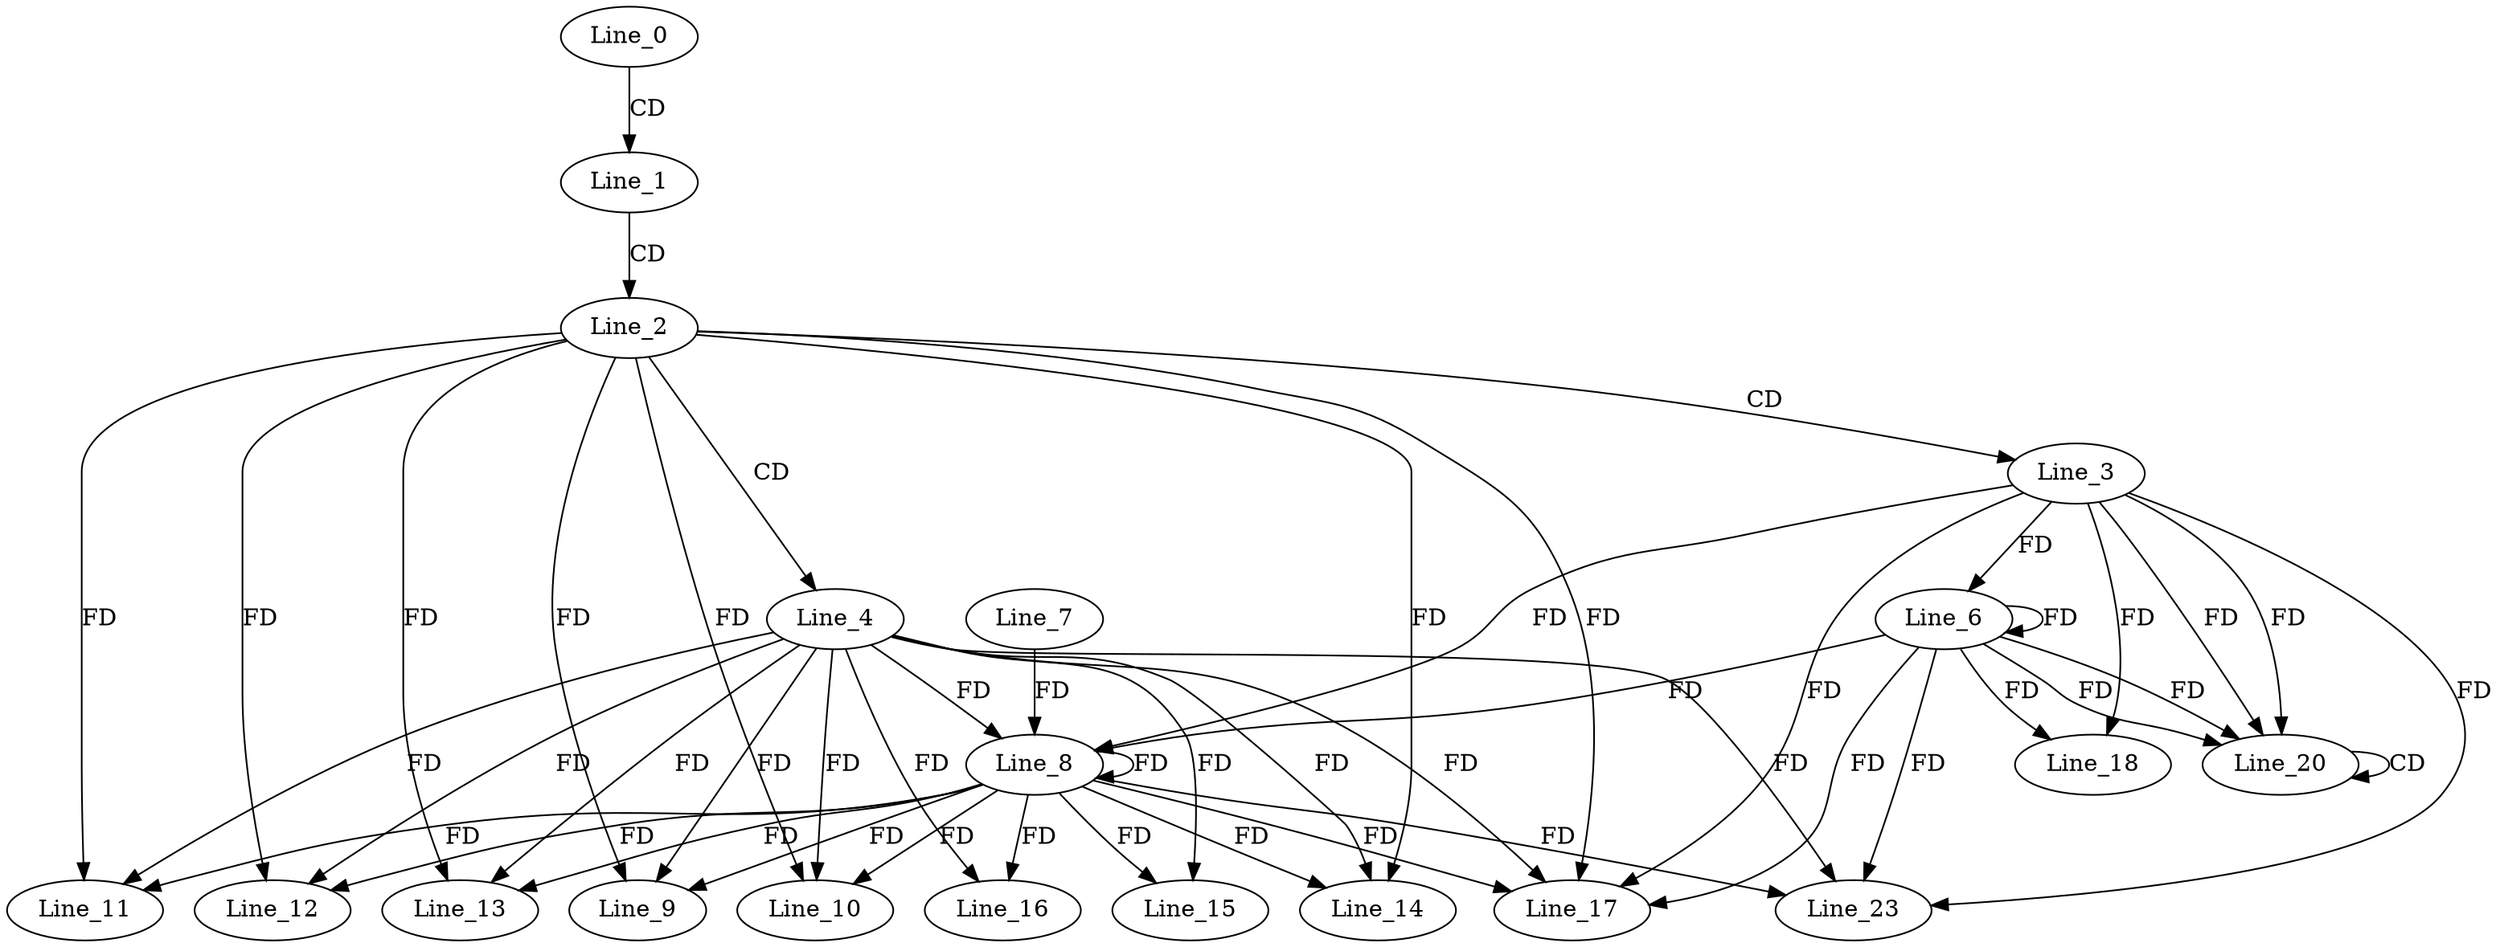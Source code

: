 digraph G {
  Line_0;
  Line_1;
  Line_2;
  Line_3;
  Line_4;
  Line_6;
  Line_6;
  Line_8;
  Line_8;
  Line_7;
  Line_9;
  Line_9;
  Line_10;
  Line_10;
  Line_11;
  Line_11;
  Line_12;
  Line_12;
  Line_13;
  Line_13;
  Line_14;
  Line_14;
  Line_15;
  Line_16;
  Line_17;
  Line_18;
  Line_20;
  Line_20;
  Line_23;
  Line_0 -> Line_1 [ label="CD" ];
  Line_1 -> Line_2 [ label="CD" ];
  Line_2 -> Line_3 [ label="CD" ];
  Line_2 -> Line_4 [ label="CD" ];
  Line_3 -> Line_6 [ label="FD" ];
  Line_6 -> Line_6 [ label="FD" ];
  Line_4 -> Line_8 [ label="FD" ];
  Line_8 -> Line_8 [ label="FD" ];
  Line_3 -> Line_8 [ label="FD" ];
  Line_6 -> Line_8 [ label="FD" ];
  Line_7 -> Line_8 [ label="FD" ];
  Line_4 -> Line_9 [ label="FD" ];
  Line_8 -> Line_9 [ label="FD" ];
  Line_2 -> Line_9 [ label="FD" ];
  Line_4 -> Line_10 [ label="FD" ];
  Line_8 -> Line_10 [ label="FD" ];
  Line_2 -> Line_10 [ label="FD" ];
  Line_4 -> Line_11 [ label="FD" ];
  Line_8 -> Line_11 [ label="FD" ];
  Line_2 -> Line_11 [ label="FD" ];
  Line_4 -> Line_12 [ label="FD" ];
  Line_8 -> Line_12 [ label="FD" ];
  Line_2 -> Line_12 [ label="FD" ];
  Line_4 -> Line_13 [ label="FD" ];
  Line_8 -> Line_13 [ label="FD" ];
  Line_2 -> Line_13 [ label="FD" ];
  Line_4 -> Line_14 [ label="FD" ];
  Line_8 -> Line_14 [ label="FD" ];
  Line_2 -> Line_14 [ label="FD" ];
  Line_4 -> Line_15 [ label="FD" ];
  Line_8 -> Line_15 [ label="FD" ];
  Line_4 -> Line_16 [ label="FD" ];
  Line_8 -> Line_16 [ label="FD" ];
  Line_3 -> Line_17 [ label="FD" ];
  Line_6 -> Line_17 [ label="FD" ];
  Line_4 -> Line_17 [ label="FD" ];
  Line_8 -> Line_17 [ label="FD" ];
  Line_2 -> Line_17 [ label="FD" ];
  Line_3 -> Line_18 [ label="FD" ];
  Line_6 -> Line_18 [ label="FD" ];
  Line_3 -> Line_20 [ label="FD" ];
  Line_6 -> Line_20 [ label="FD" ];
  Line_20 -> Line_20 [ label="CD" ];
  Line_3 -> Line_20 [ label="FD" ];
  Line_6 -> Line_20 [ label="FD" ];
  Line_3 -> Line_23 [ label="FD" ];
  Line_6 -> Line_23 [ label="FD" ];
  Line_4 -> Line_23 [ label="FD" ];
  Line_8 -> Line_23 [ label="FD" ];
}
